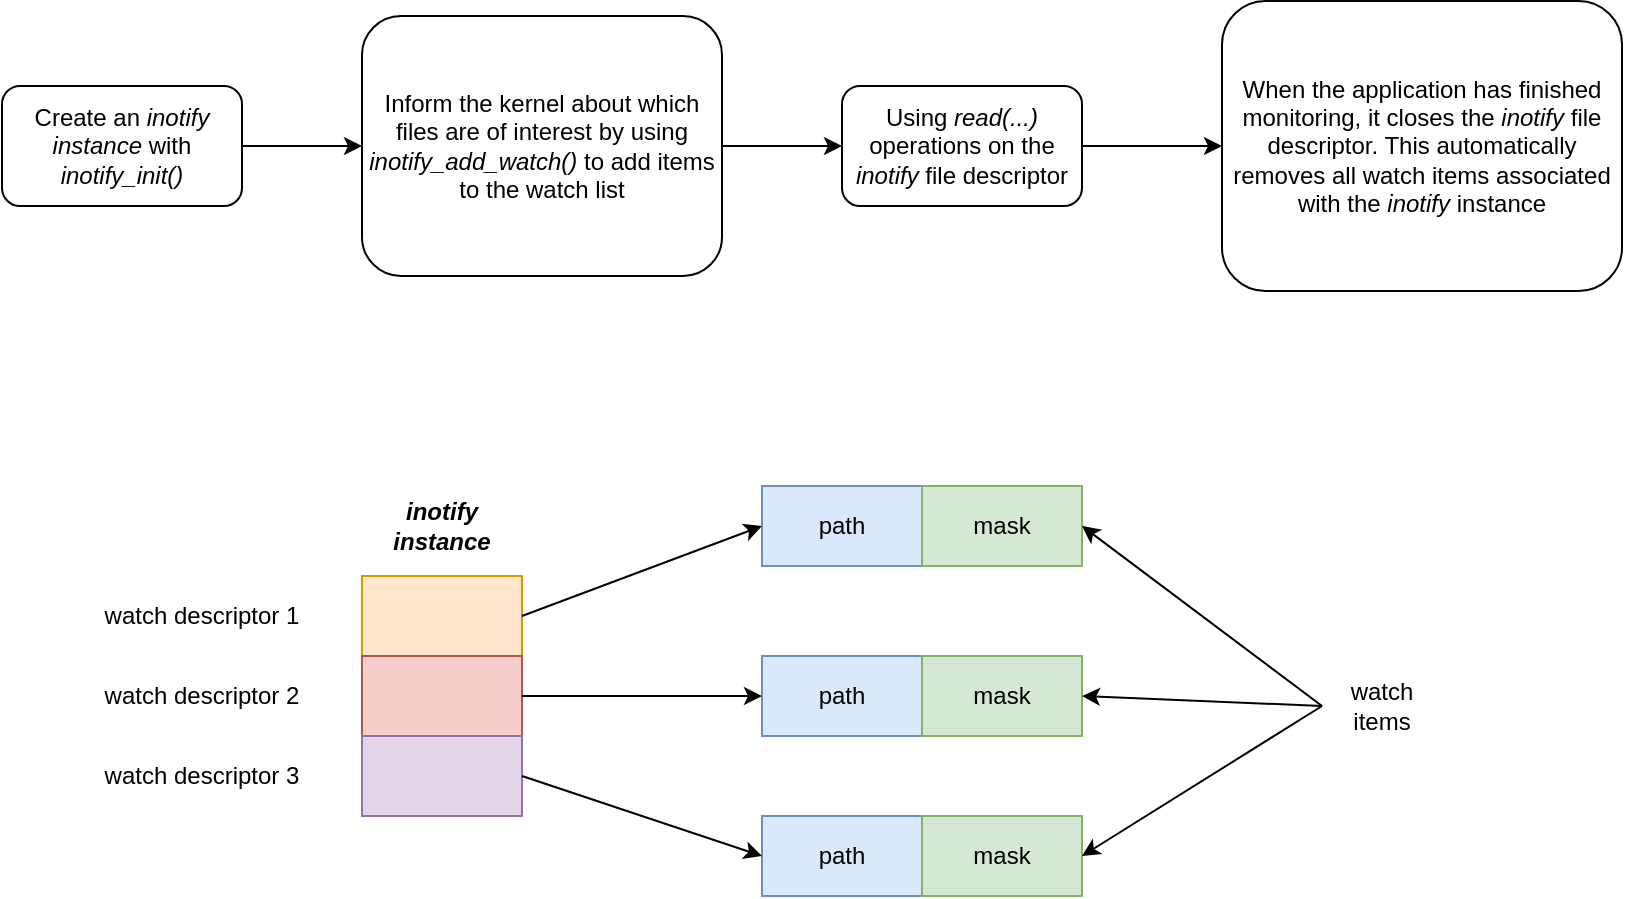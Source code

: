 <mxfile version="26.2.14">
  <diagram name="Page-1" id="_AnMqKByYXko-s5QUT2I">
    <mxGraphModel dx="1356" dy="763" grid="1" gridSize="10" guides="1" tooltips="1" connect="1" arrows="1" fold="1" page="1" pageScale="1" pageWidth="850" pageHeight="1100" math="0" shadow="0">
      <root>
        <mxCell id="0" />
        <mxCell id="1" parent="0" />
        <mxCell id="XXcdgPa0SDizC-zHKEuN-3" style="edgeStyle=orthogonalEdgeStyle;rounded=0;orthogonalLoop=1;jettySize=auto;html=1;exitX=1;exitY=0.5;exitDx=0;exitDy=0;entryX=0;entryY=0.5;entryDx=0;entryDy=0;" edge="1" parent="1" source="XXcdgPa0SDizC-zHKEuN-1" target="XXcdgPa0SDizC-zHKEuN-2">
          <mxGeometry relative="1" as="geometry" />
        </mxCell>
        <mxCell id="XXcdgPa0SDizC-zHKEuN-1" value="Create an &lt;i&gt;inotify instance&lt;/i&gt; with&lt;br&gt;&lt;i&gt;inotify_init()&lt;/i&gt;" style="rounded=1;whiteSpace=wrap;html=1;" vertex="1" parent="1">
          <mxGeometry x="20" y="195" width="120" height="60" as="geometry" />
        </mxCell>
        <mxCell id="XXcdgPa0SDizC-zHKEuN-6" style="edgeStyle=orthogonalEdgeStyle;rounded=0;orthogonalLoop=1;jettySize=auto;html=1;exitX=1;exitY=0.5;exitDx=0;exitDy=0;entryX=0;entryY=0.5;entryDx=0;entryDy=0;" edge="1" parent="1" source="XXcdgPa0SDizC-zHKEuN-2" target="XXcdgPa0SDizC-zHKEuN-4">
          <mxGeometry relative="1" as="geometry" />
        </mxCell>
        <mxCell id="XXcdgPa0SDizC-zHKEuN-2" value="Inform the kernel about which files are of interest by using &lt;i&gt;inotify_add_watch()&lt;/i&gt; to add items to the watch list" style="rounded=1;whiteSpace=wrap;html=1;" vertex="1" parent="1">
          <mxGeometry x="200" y="160" width="180" height="130" as="geometry" />
        </mxCell>
        <mxCell id="XXcdgPa0SDizC-zHKEuN-7" style="edgeStyle=orthogonalEdgeStyle;rounded=0;orthogonalLoop=1;jettySize=auto;html=1;exitX=1;exitY=0.5;exitDx=0;exitDy=0;entryX=0;entryY=0.5;entryDx=0;entryDy=0;" edge="1" parent="1" source="XXcdgPa0SDizC-zHKEuN-4" target="XXcdgPa0SDizC-zHKEuN-5">
          <mxGeometry relative="1" as="geometry" />
        </mxCell>
        <mxCell id="XXcdgPa0SDizC-zHKEuN-4" value="Using &lt;i&gt;read(...)&lt;/i&gt; operations on the &lt;i&gt;inotify&lt;/i&gt; file descriptor" style="rounded=1;whiteSpace=wrap;html=1;" vertex="1" parent="1">
          <mxGeometry x="440" y="195" width="120" height="60" as="geometry" />
        </mxCell>
        <mxCell id="XXcdgPa0SDizC-zHKEuN-5" value="When the application has finished monitoring, it closes the &lt;i&gt;inotify&lt;/i&gt; file descriptor. This automatically removes all watch items associated with the &lt;i&gt;inotify&lt;/i&gt; instance" style="rounded=1;whiteSpace=wrap;html=1;" vertex="1" parent="1">
          <mxGeometry x="630" y="152.5" width="200" height="145" as="geometry" />
        </mxCell>
        <mxCell id="XXcdgPa0SDizC-zHKEuN-8" value="" style="rounded=0;whiteSpace=wrap;html=1;fillColor=#ffe6cc;strokeColor=#d79b00;" vertex="1" parent="1">
          <mxGeometry x="200" y="440" width="80" height="40" as="geometry" />
        </mxCell>
        <mxCell id="XXcdgPa0SDizC-zHKEuN-9" value="&lt;b&gt;&lt;i&gt;inotify instance&lt;/i&gt;&lt;/b&gt;" style="text;html=1;align=center;verticalAlign=middle;whiteSpace=wrap;rounded=0;" vertex="1" parent="1">
          <mxGeometry x="210" y="400" width="60" height="30" as="geometry" />
        </mxCell>
        <mxCell id="XXcdgPa0SDizC-zHKEuN-10" value="" style="rounded=0;whiteSpace=wrap;html=1;fillColor=#f8cecc;strokeColor=#b85450;" vertex="1" parent="1">
          <mxGeometry x="200" y="480" width="80" height="40" as="geometry" />
        </mxCell>
        <mxCell id="XXcdgPa0SDizC-zHKEuN-11" value="" style="rounded=0;whiteSpace=wrap;html=1;fillColor=#e1d5e7;strokeColor=#9673a6;" vertex="1" parent="1">
          <mxGeometry x="200" y="520" width="80" height="40" as="geometry" />
        </mxCell>
        <mxCell id="XXcdgPa0SDizC-zHKEuN-12" value="watch descriptor 1" style="text;html=1;align=center;verticalAlign=middle;whiteSpace=wrap;rounded=0;" vertex="1" parent="1">
          <mxGeometry x="40" y="445" width="160" height="30" as="geometry" />
        </mxCell>
        <mxCell id="XXcdgPa0SDizC-zHKEuN-13" value="watch descriptor 2" style="text;html=1;align=center;verticalAlign=middle;whiteSpace=wrap;rounded=0;" vertex="1" parent="1">
          <mxGeometry x="40" y="485" width="160" height="30" as="geometry" />
        </mxCell>
        <mxCell id="XXcdgPa0SDizC-zHKEuN-14" value="watch descriptor 3" style="text;html=1;align=center;verticalAlign=middle;whiteSpace=wrap;rounded=0;" vertex="1" parent="1">
          <mxGeometry x="40" y="525" width="160" height="30" as="geometry" />
        </mxCell>
        <mxCell id="XXcdgPa0SDizC-zHKEuN-15" value="path" style="rounded=0;whiteSpace=wrap;html=1;fillColor=#dae8fc;strokeColor=#6c8ebf;" vertex="1" parent="1">
          <mxGeometry x="400" y="395" width="80" height="40" as="geometry" />
        </mxCell>
        <mxCell id="XXcdgPa0SDizC-zHKEuN-16" value="mask" style="rounded=0;whiteSpace=wrap;html=1;fillColor=#d5e8d4;strokeColor=#82b366;" vertex="1" parent="1">
          <mxGeometry x="480" y="395" width="80" height="40" as="geometry" />
        </mxCell>
        <mxCell id="XXcdgPa0SDizC-zHKEuN-17" value="path" style="rounded=0;whiteSpace=wrap;html=1;fillColor=#dae8fc;strokeColor=#6c8ebf;" vertex="1" parent="1">
          <mxGeometry x="400" y="480" width="80" height="40" as="geometry" />
        </mxCell>
        <mxCell id="XXcdgPa0SDizC-zHKEuN-18" value="mask" style="rounded=0;whiteSpace=wrap;html=1;fillColor=#d5e8d4;strokeColor=#82b366;" vertex="1" parent="1">
          <mxGeometry x="480" y="480" width="80" height="40" as="geometry" />
        </mxCell>
        <mxCell id="XXcdgPa0SDizC-zHKEuN-19" value="path" style="rounded=0;whiteSpace=wrap;html=1;fillColor=#dae8fc;strokeColor=#6c8ebf;" vertex="1" parent="1">
          <mxGeometry x="400" y="560" width="80" height="40" as="geometry" />
        </mxCell>
        <mxCell id="XXcdgPa0SDizC-zHKEuN-20" value="mask" style="rounded=0;whiteSpace=wrap;html=1;fillColor=#d5e8d4;strokeColor=#82b366;" vertex="1" parent="1">
          <mxGeometry x="480" y="560" width="80" height="40" as="geometry" />
        </mxCell>
        <mxCell id="XXcdgPa0SDizC-zHKEuN-21" value="" style="endArrow=classic;html=1;rounded=0;exitX=1;exitY=0.5;exitDx=0;exitDy=0;entryX=0;entryY=0.5;entryDx=0;entryDy=0;" edge="1" parent="1" source="XXcdgPa0SDizC-zHKEuN-8" target="XXcdgPa0SDizC-zHKEuN-15">
          <mxGeometry width="50" height="50" relative="1" as="geometry">
            <mxPoint x="400" y="480" as="sourcePoint" />
            <mxPoint x="450" y="430" as="targetPoint" />
          </mxGeometry>
        </mxCell>
        <mxCell id="XXcdgPa0SDizC-zHKEuN-22" value="" style="endArrow=classic;html=1;rounded=0;exitX=1;exitY=0.5;exitDx=0;exitDy=0;entryX=0;entryY=0.5;entryDx=0;entryDy=0;" edge="1" parent="1" source="XXcdgPa0SDizC-zHKEuN-10" target="XXcdgPa0SDizC-zHKEuN-17">
          <mxGeometry width="50" height="50" relative="1" as="geometry">
            <mxPoint x="400" y="480" as="sourcePoint" />
            <mxPoint x="450" y="430" as="targetPoint" />
          </mxGeometry>
        </mxCell>
        <mxCell id="XXcdgPa0SDizC-zHKEuN-23" value="" style="endArrow=classic;html=1;rounded=0;exitX=1;exitY=0.5;exitDx=0;exitDy=0;entryX=0;entryY=0.5;entryDx=0;entryDy=0;" edge="1" parent="1" source="XXcdgPa0SDizC-zHKEuN-11" target="XXcdgPa0SDizC-zHKEuN-19">
          <mxGeometry width="50" height="50" relative="1" as="geometry">
            <mxPoint x="400" y="480" as="sourcePoint" />
            <mxPoint x="450" y="430" as="targetPoint" />
          </mxGeometry>
        </mxCell>
        <mxCell id="XXcdgPa0SDizC-zHKEuN-24" value="watch items" style="text;html=1;align=center;verticalAlign=middle;whiteSpace=wrap;rounded=0;" vertex="1" parent="1">
          <mxGeometry x="680" y="490" width="60" height="30" as="geometry" />
        </mxCell>
        <mxCell id="XXcdgPa0SDizC-zHKEuN-25" value="" style="endArrow=classic;html=1;rounded=0;entryX=1;entryY=0.5;entryDx=0;entryDy=0;exitX=0;exitY=0.5;exitDx=0;exitDy=0;" edge="1" parent="1" source="XXcdgPa0SDizC-zHKEuN-24" target="XXcdgPa0SDizC-zHKEuN-16">
          <mxGeometry width="50" height="50" relative="1" as="geometry">
            <mxPoint x="400" y="480" as="sourcePoint" />
            <mxPoint x="450" y="430" as="targetPoint" />
          </mxGeometry>
        </mxCell>
        <mxCell id="XXcdgPa0SDizC-zHKEuN-26" value="" style="endArrow=classic;html=1;rounded=0;entryX=1;entryY=0.5;entryDx=0;entryDy=0;exitX=0;exitY=0.5;exitDx=0;exitDy=0;" edge="1" parent="1" source="XXcdgPa0SDizC-zHKEuN-24" target="XXcdgPa0SDizC-zHKEuN-18">
          <mxGeometry width="50" height="50" relative="1" as="geometry">
            <mxPoint x="400" y="480" as="sourcePoint" />
            <mxPoint x="450" y="430" as="targetPoint" />
          </mxGeometry>
        </mxCell>
        <mxCell id="XXcdgPa0SDizC-zHKEuN-27" value="" style="endArrow=classic;html=1;rounded=0;entryX=1;entryY=0.5;entryDx=0;entryDy=0;exitX=0;exitY=0.5;exitDx=0;exitDy=0;" edge="1" parent="1" source="XXcdgPa0SDizC-zHKEuN-24" target="XXcdgPa0SDizC-zHKEuN-20">
          <mxGeometry width="50" height="50" relative="1" as="geometry">
            <mxPoint x="400" y="480" as="sourcePoint" />
            <mxPoint x="450" y="430" as="targetPoint" />
          </mxGeometry>
        </mxCell>
      </root>
    </mxGraphModel>
  </diagram>
</mxfile>
